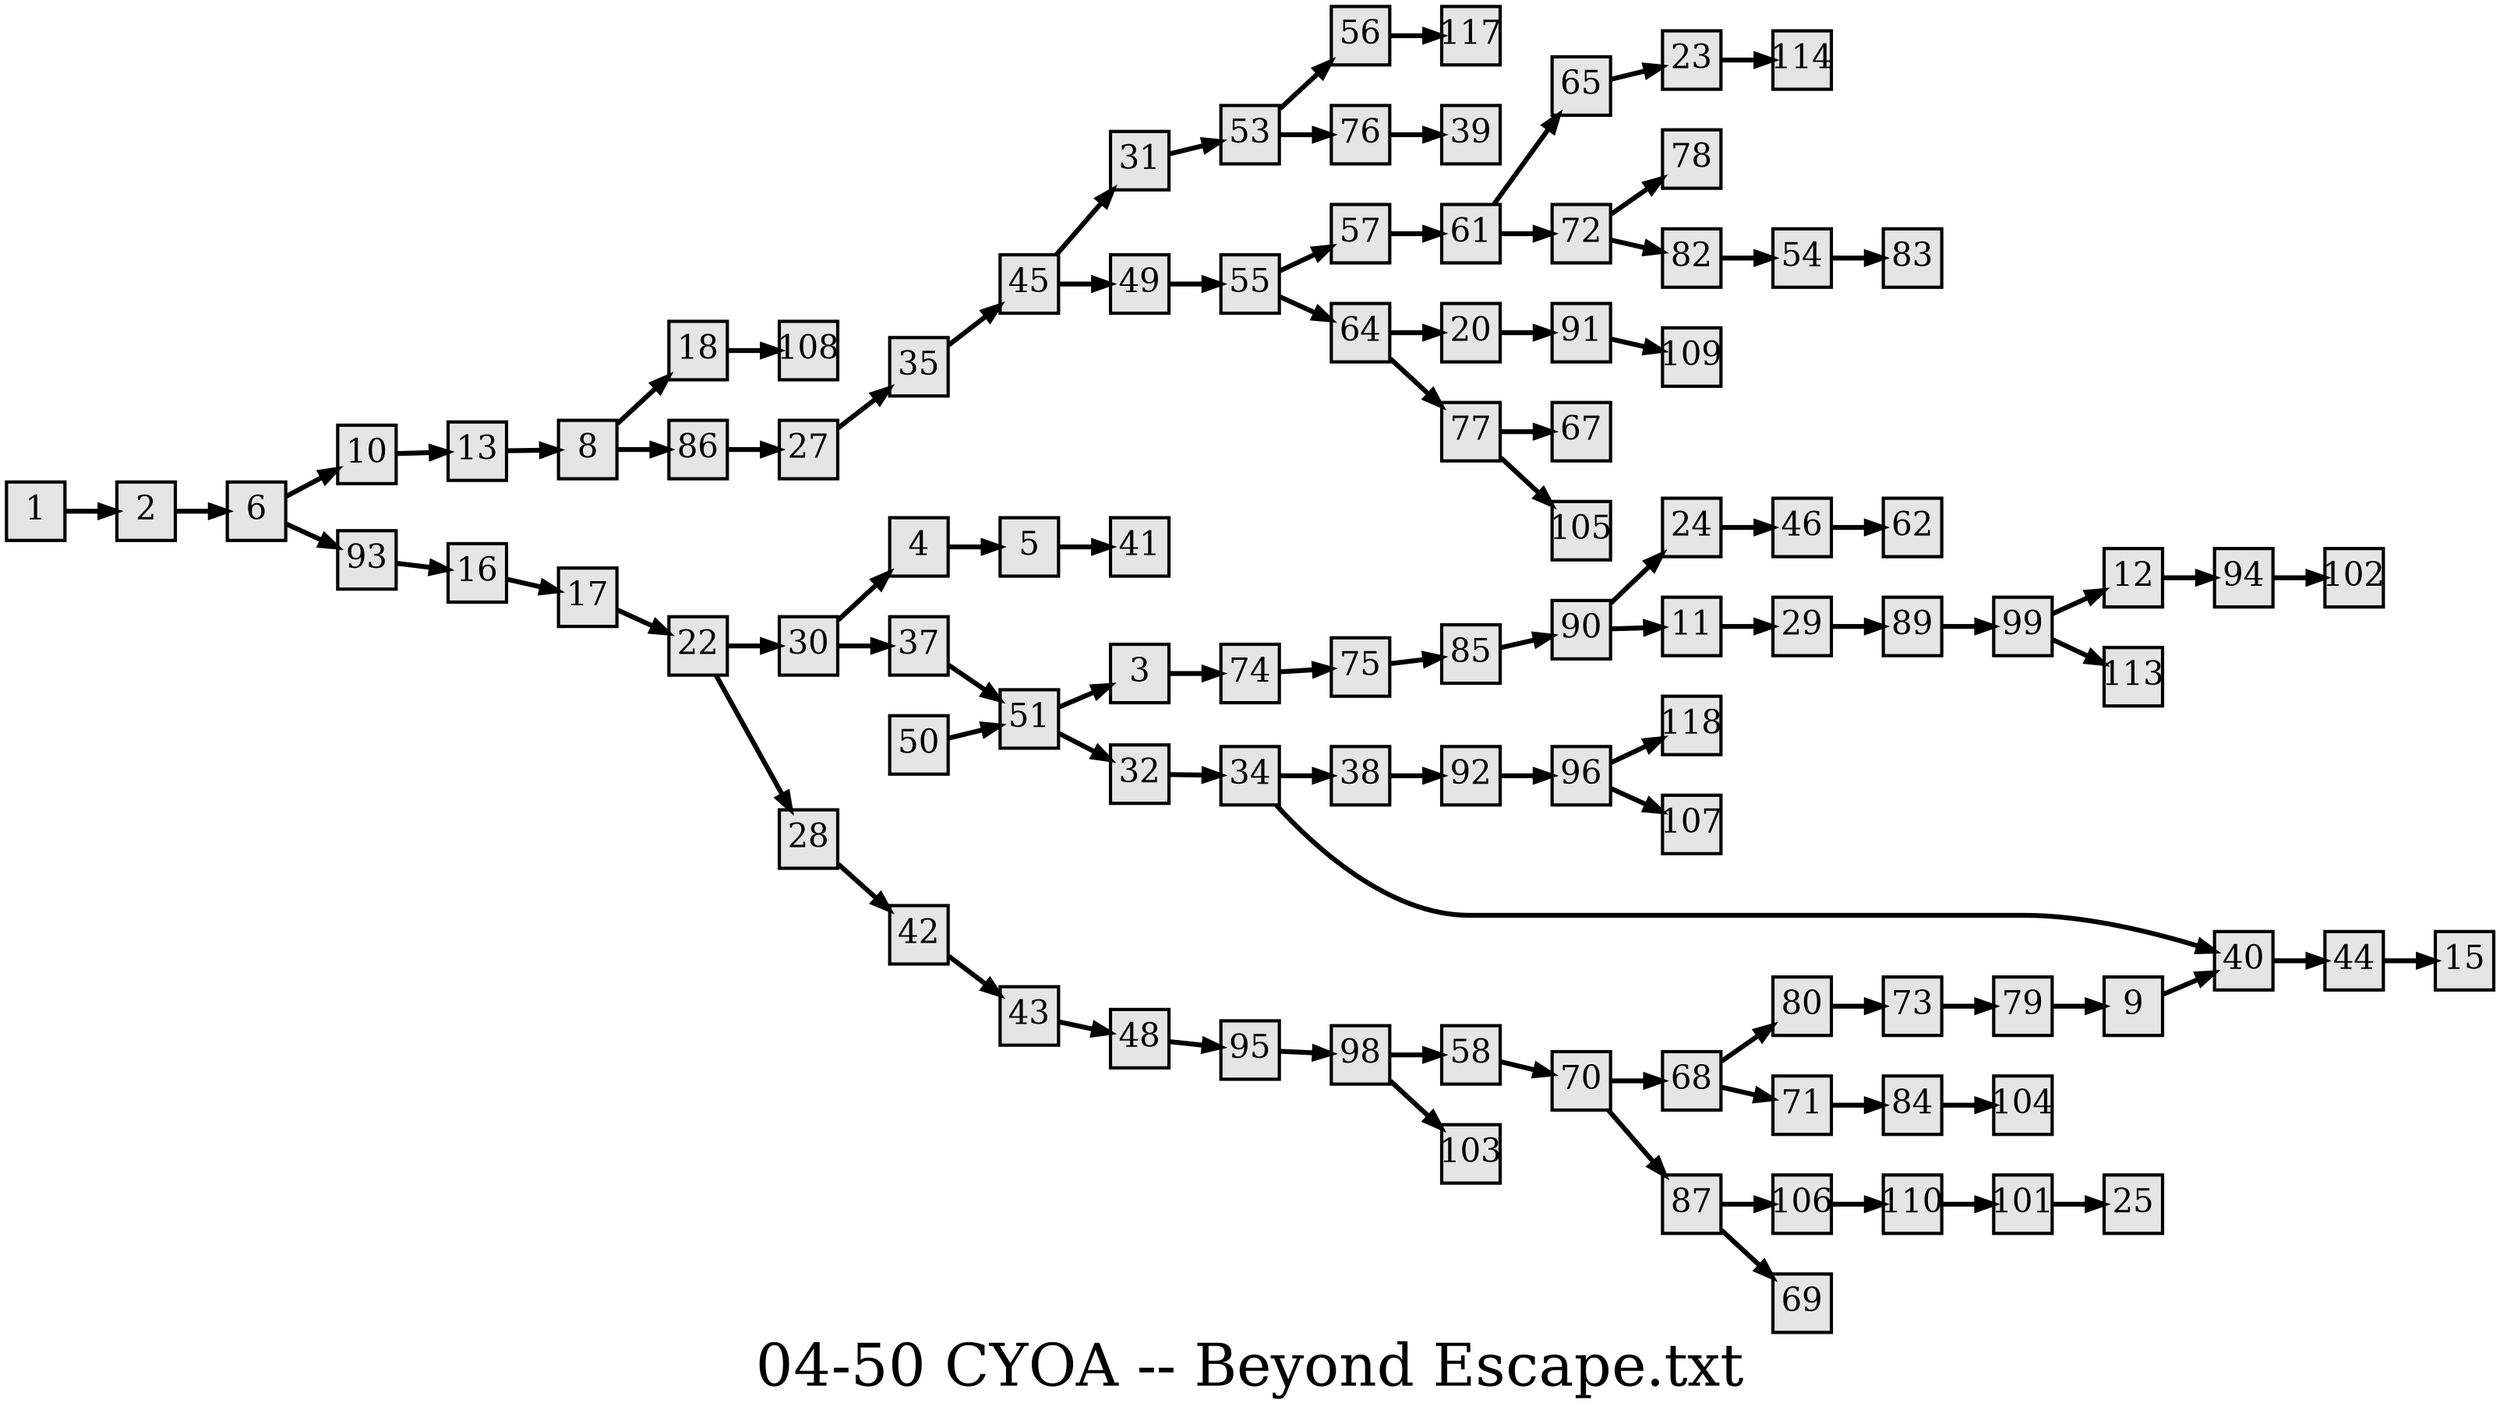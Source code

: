 digraph g{
  graph [ label="04-50 CYOA -- Beyond Escape.txt" rankdir=LR, ordering=out, fontsize=36, nodesep="0.35", ranksep="0.45"];
  node  [shape=rect, penwidth=2, fontsize=20, style=filled, fillcolor=grey90, margin="0,0", labelfloat=true, regular=true, fixedsize=true];
  edge  [labelfloat=true, penwidth=3, fontsize=12];

  1 -> 2;
  2 -> 6;
  3 -> 74;
  4 -> 5;
  5 -> 41;
  6 -> 10;
  6 -> 93;
  8 -> 18;
  8 -> 86;
  9 -> 40;
  10 -> 13;
  11 -> 29;
  12 -> 94;
  13 -> 8;
  16 -> 17;
  17 -> 22;
  18 -> 108;
  20 -> 91;
  22 -> 30;
  22 -> 28;
  23 -> 114;
  24 -> 46;
  27 -> 35;
  28 -> 42;
  29 -> 89;
  30 -> 4;
  30 -> 37;
  31 -> 53;
  32 -> 34;
  34 -> 38;
  34 -> 40;
  35 -> 45;
  37 -> 51;
  38 -> 92;
  40 -> 44;
  42 -> 43;
  43 -> 48;
  44 -> 15;
  45 -> 31;
  45 -> 49;
  46 -> 62;
  48 -> 95;
  49 -> 55;
  50 -> 51;
  51 -> 3;
  51 -> 32;
  53 -> 56;
  53 -> 76;
  54 -> 83;
  55 -> 57;
  55 -> 64;
  56 -> 117;
  57 -> 61;
  58 -> 70;
  61 -> 65;
  61 -> 72;
  64 -> 20;
  64 -> 77;
  65 -> 23;
  68 -> 80;
  68 -> 71;
  70 -> 68;
  70 -> 87;
  71 -> 84;
  72 -> 78;
  72 -> 82;
  73 -> 79;
  74 -> 75;
  75 -> 85;
  76 -> 39;
  77 -> 67;
  77 -> 105;
  79 -> 9;
  80 -> 73;
  82 -> 54;
  84 -> 104;
  85 -> 90;
  86 -> 27;
  87 -> 106;
  87 -> 69;
  89 -> 99;
  90 -> 24;
  90 -> 11;
  91 -> 109;
  92 -> 96;
  93 -> 16;
  94 -> 102;
  95 -> 98;
  96 -> 118;
  96 -> 107;
  98 -> 58;
  98 -> 103;
  99 -> 12;
  99 -> 113;
  101 -> 25;
  106 -> 110;
  110 -> 101;
}

